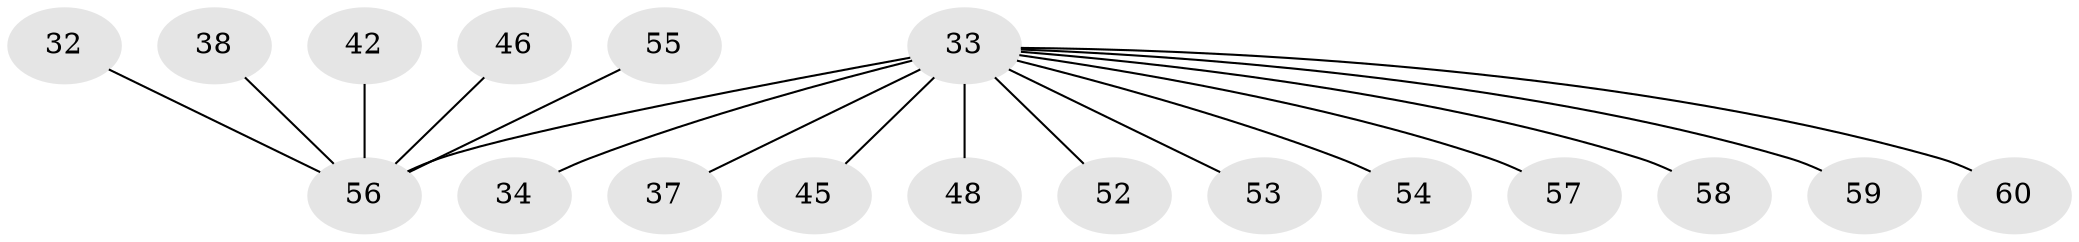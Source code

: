 // original degree distribution, {11: 0.016666666666666666, 7: 0.03333333333333333, 1: 0.55, 9: 0.016666666666666666, 2: 0.23333333333333334, 3: 0.11666666666666667, 6: 0.016666666666666666, 4: 0.016666666666666666}
// Generated by graph-tools (version 1.1) at 2025/51/03/04/25 21:51:06]
// undirected, 18 vertices, 17 edges
graph export_dot {
graph [start="1"]
  node [color=gray90,style=filled];
  32 [super="+10+14"];
  33 [super="+2+13+3+19+20+21+28+30+31"];
  34;
  37;
  38;
  42;
  45;
  46 [super="+43"];
  48;
  52;
  53 [super="+18"];
  54 [super="+49"];
  55 [super="+36"];
  56 [super="+40+44+24"];
  57;
  58 [super="+50"];
  59 [super="+51"];
  60;
  32 -- 56;
  33 -- 34;
  33 -- 37;
  33 -- 60;
  33 -- 56 [weight=4];
  33 -- 45;
  33 -- 48;
  33 -- 52;
  33 -- 57;
  33 -- 53;
  33 -- 54;
  33 -- 58;
  33 -- 59;
  38 -- 56;
  42 -- 56;
  46 -- 56;
  55 -- 56;
}
